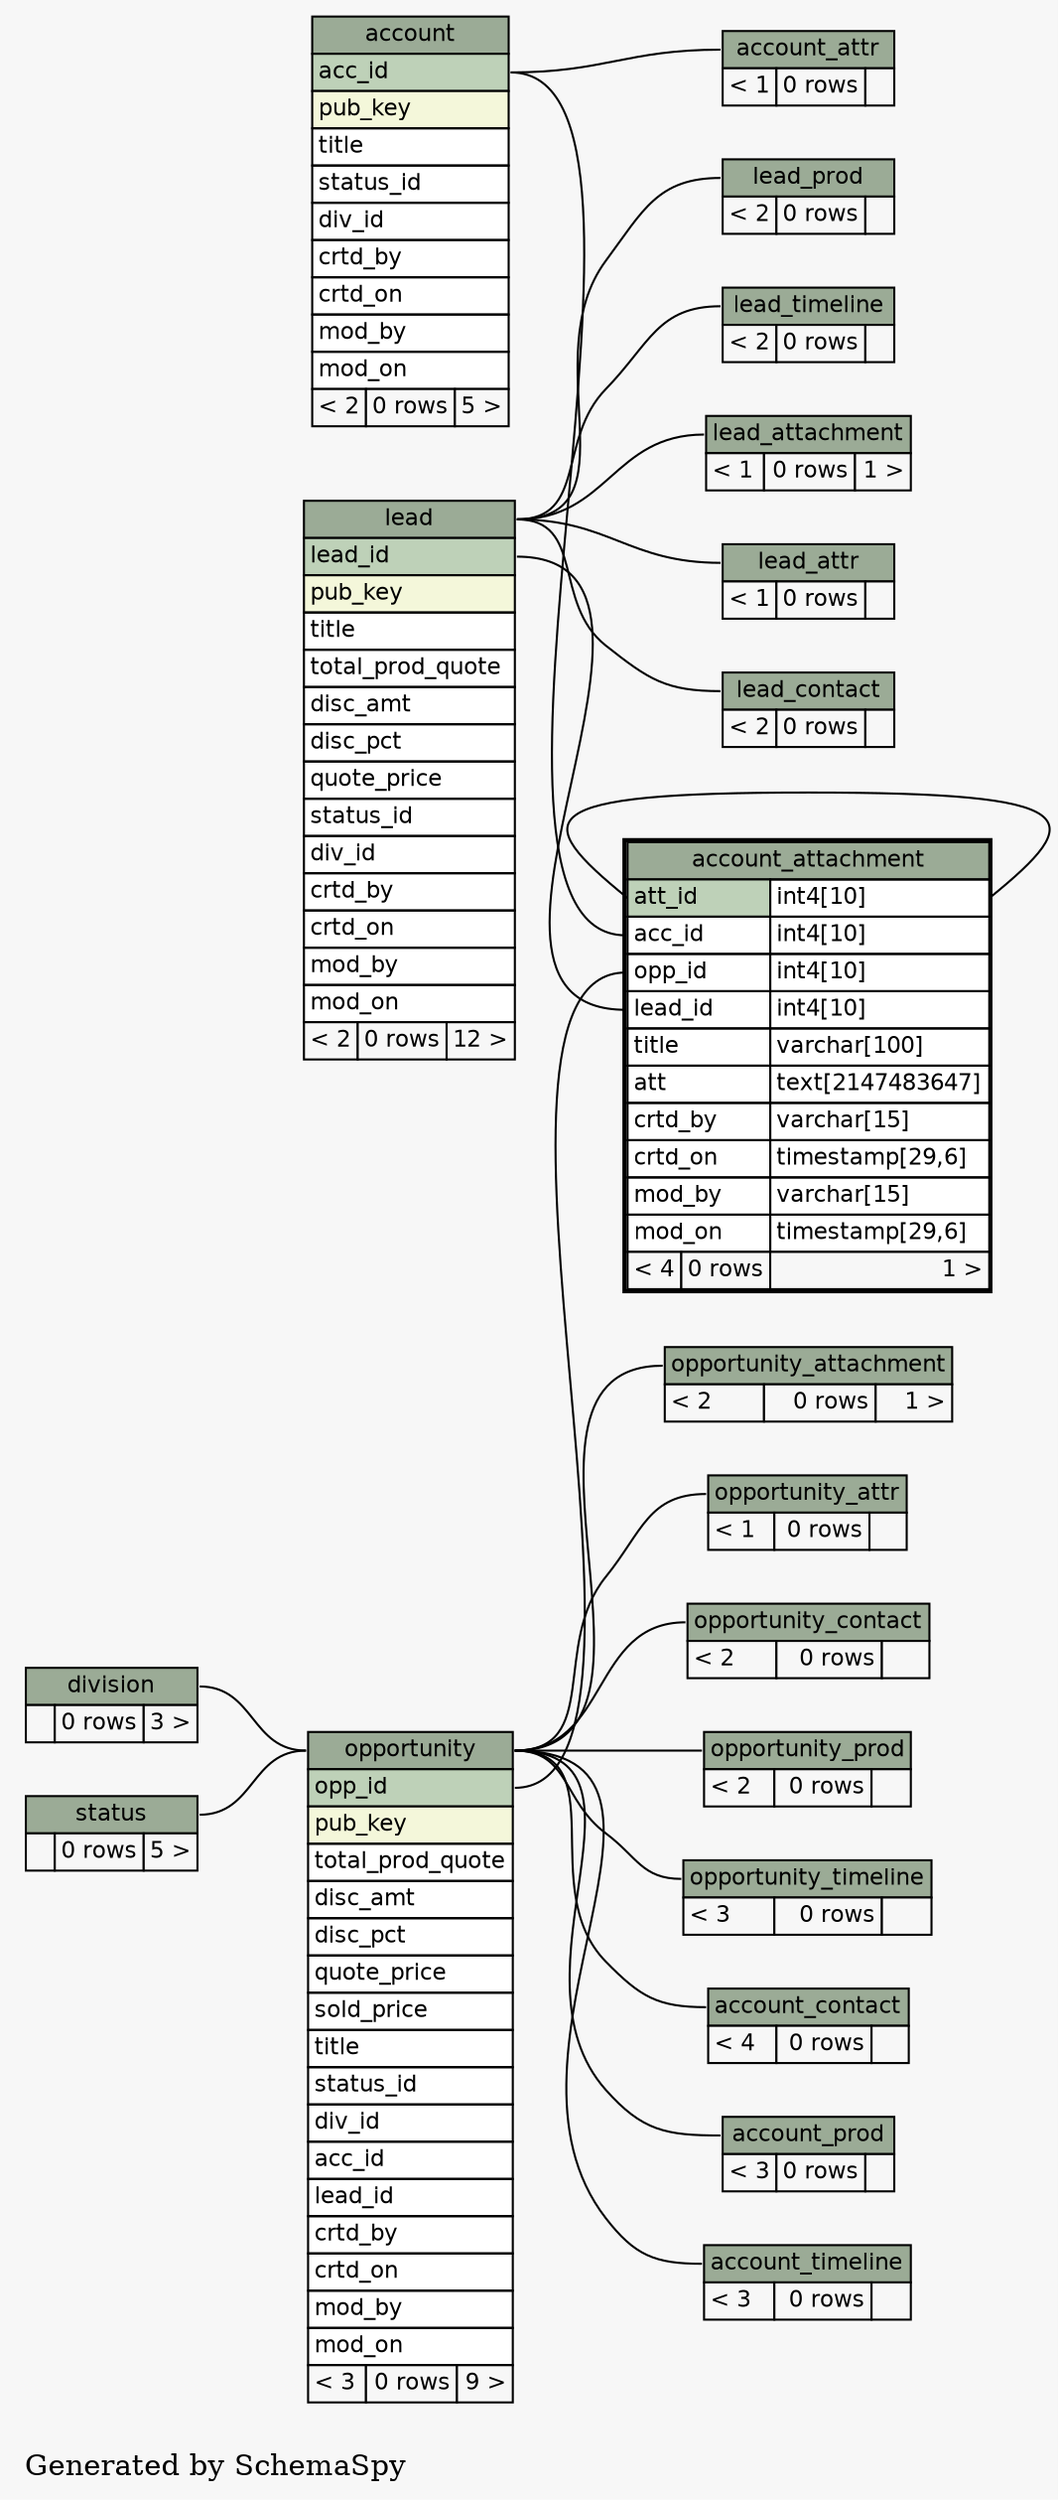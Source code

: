 // dot 2.38.0 on Windows 7 6.1
digraph "twoDegreesRelationshipsGraph" {
  graph [
    rankdir="RL"
    bgcolor="#f7f7f7"
    label="\nGenerated by SchemaSpy"
    labeljust="l"
  ];
  node [
    fontname="Helvetica"
    fontsize="11"
    shape="plaintext"
  ];
  edge [
    arrowsize="0.8"
  ];
  "account_attachment":"acc_id":w -> "account":"acc_id":e [arrowtail=crowtee arrowhead=none];
  "account_attachment":"att_id":w -> "account_attachment":"att_id.type":e [arrowtail=tee arrowhead=none];
  "account_attachment":"lead_id":w -> "lead":"lead_id":e [arrowtail=crowodot arrowhead=none];
  "account_attachment":"opp_id":w -> "opportunity":"opp_id":e [arrowtail=crowodot arrowhead=none];
  "account_attr":"account_attr.heading":w -> "account":"acc_id":e [arrowtail=tee arrowhead=none];
  "account_contact":"account_contact.heading":w -> "opportunity":"opportunity.heading":e [arrowtail=crowtee arrowhead=none];
  "account_prod":"account_prod.heading":w -> "opportunity":"opportunity.heading":e [arrowtail=crowtee arrowhead=none];
  "account_timeline":"account_timeline.heading":w -> "opportunity":"opportunity.heading":e [arrowtail=crowodot arrowhead=none];
  "lead_attachment":"lead_attachment.heading":w -> "lead":"lead.heading":e [arrowtail=crowtee arrowhead=none];
  "lead_attr":"lead_attr.heading":w -> "lead":"lead.heading":e [arrowtail=tee arrowhead=none];
  "lead_contact":"lead_contact.heading":w -> "lead":"lead.heading":e [arrowtail=crowtee arrowhead=none];
  "lead_prod":"lead_prod.heading":w -> "lead":"lead.heading":e [arrowtail=crowtee arrowhead=none];
  "lead_timeline":"lead_timeline.heading":w -> "lead":"lead.heading":e [arrowtail=crowtee arrowhead=none];
  "opportunity":"opportunity.heading":w -> "division":"division.heading":e [arrowtail=crowtee arrowhead=none];
  "opportunity":"opportunity.heading":w -> "status":"status.heading":e [arrowtail=crowtee arrowhead=none];
  "opportunity_attachment":"opportunity_attachment.heading":w -> "opportunity":"opportunity.heading":e [arrowtail=crowtee arrowhead=none];
  "opportunity_attr":"opportunity_attr.heading":w -> "opportunity":"opportunity.heading":e [arrowtail=tee arrowhead=none];
  "opportunity_contact":"opportunity_contact.heading":w -> "opportunity":"opportunity.heading":e [arrowtail=crowtee arrowhead=none];
  "opportunity_prod":"opportunity_prod.heading":w -> "opportunity":"opportunity.heading":e [arrowtail=crowtee arrowhead=none];
  "opportunity_timeline":"opportunity_timeline.heading":w -> "opportunity":"opportunity.heading":e [arrowtail=crowtee arrowhead=none];
  "account" [
    label=<
    <TABLE BORDER="0" CELLBORDER="1" CELLSPACING="0" BGCOLOR="#ffffff">
      <TR><TD PORT="account.heading" COLSPAN="3" BGCOLOR="#9bab96" ALIGN="CENTER">account</TD></TR>
      <TR><TD PORT="acc_id" COLSPAN="3" BGCOLOR="#bed1b8" ALIGN="LEFT">acc_id</TD></TR>
      <TR><TD PORT="pub_key" COLSPAN="3" BGCOLOR="#f4f7da" ALIGN="LEFT">pub_key</TD></TR>
      <TR><TD PORT="title" COLSPAN="3" ALIGN="LEFT">title</TD></TR>
      <TR><TD PORT="status_id" COLSPAN="3" ALIGN="LEFT">status_id</TD></TR>
      <TR><TD PORT="div_id" COLSPAN="3" ALIGN="LEFT">div_id</TD></TR>
      <TR><TD PORT="crtd_by" COLSPAN="3" ALIGN="LEFT">crtd_by</TD></TR>
      <TR><TD PORT="crtd_on" COLSPAN="3" ALIGN="LEFT">crtd_on</TD></TR>
      <TR><TD PORT="mod_by" COLSPAN="3" ALIGN="LEFT">mod_by</TD></TR>
      <TR><TD PORT="mod_on" COLSPAN="3" ALIGN="LEFT">mod_on</TD></TR>
      <TR><TD ALIGN="LEFT" BGCOLOR="#f7f7f7">&lt; 2</TD><TD ALIGN="RIGHT" BGCOLOR="#f7f7f7">0 rows</TD><TD ALIGN="RIGHT" BGCOLOR="#f7f7f7">5 &gt;</TD></TR>
    </TABLE>>
    URL="account.html#graph"
    tooltip="account"
  ];
  "account_attachment" [
    label=<
    <TABLE BORDER="2" CELLBORDER="1" CELLSPACING="0" BGCOLOR="#ffffff">
      <TR><TD PORT="account_attachment.heading" COLSPAN="3" BGCOLOR="#9bab96" ALIGN="CENTER">account_attachment</TD></TR>
      <TR><TD PORT="att_id" COLSPAN="2" BGCOLOR="#bed1b8" ALIGN="LEFT">att_id</TD><TD PORT="att_id.type" ALIGN="LEFT">int4[10]</TD></TR>
      <TR><TD PORT="acc_id" COLSPAN="2" ALIGN="LEFT">acc_id</TD><TD PORT="acc_id.type" ALIGN="LEFT">int4[10]</TD></TR>
      <TR><TD PORT="opp_id" COLSPAN="2" ALIGN="LEFT">opp_id</TD><TD PORT="opp_id.type" ALIGN="LEFT">int4[10]</TD></TR>
      <TR><TD PORT="lead_id" COLSPAN="2" ALIGN="LEFT">lead_id</TD><TD PORT="lead_id.type" ALIGN="LEFT">int4[10]</TD></TR>
      <TR><TD PORT="title" COLSPAN="2" ALIGN="LEFT">title</TD><TD PORT="title.type" ALIGN="LEFT">varchar[100]</TD></TR>
      <TR><TD PORT="att" COLSPAN="2" ALIGN="LEFT">att</TD><TD PORT="att.type" ALIGN="LEFT">text[2147483647]</TD></TR>
      <TR><TD PORT="crtd_by" COLSPAN="2" ALIGN="LEFT">crtd_by</TD><TD PORT="crtd_by.type" ALIGN="LEFT">varchar[15]</TD></TR>
      <TR><TD PORT="crtd_on" COLSPAN="2" ALIGN="LEFT">crtd_on</TD><TD PORT="crtd_on.type" ALIGN="LEFT">timestamp[29,6]</TD></TR>
      <TR><TD PORT="mod_by" COLSPAN="2" ALIGN="LEFT">mod_by</TD><TD PORT="mod_by.type" ALIGN="LEFT">varchar[15]</TD></TR>
      <TR><TD PORT="mod_on" COLSPAN="2" ALIGN="LEFT">mod_on</TD><TD PORT="mod_on.type" ALIGN="LEFT">timestamp[29,6]</TD></TR>
      <TR><TD ALIGN="LEFT" BGCOLOR="#f7f7f7">&lt; 4</TD><TD ALIGN="RIGHT" BGCOLOR="#f7f7f7">0 rows</TD><TD ALIGN="RIGHT" BGCOLOR="#f7f7f7">1 &gt;</TD></TR>
    </TABLE>>
    URL="account_attachment.html#"
    tooltip="account_attachment"
  ];
  "account_attr" [
    label=<
    <TABLE BORDER="0" CELLBORDER="1" CELLSPACING="0" BGCOLOR="#ffffff">
      <TR><TD PORT="account_attr.heading" COLSPAN="3" BGCOLOR="#9bab96" ALIGN="CENTER">account_attr</TD></TR>
      <TR><TD ALIGN="LEFT" BGCOLOR="#f7f7f7">&lt; 1</TD><TD ALIGN="RIGHT" BGCOLOR="#f7f7f7">0 rows</TD><TD ALIGN="RIGHT" BGCOLOR="#f7f7f7">  </TD></TR>
    </TABLE>>
    URL="account_attr.html#graph"
    tooltip="account_attr"
  ];
  "account_contact" [
    label=<
    <TABLE BORDER="0" CELLBORDER="1" CELLSPACING="0" BGCOLOR="#ffffff">
      <TR><TD PORT="account_contact.heading" COLSPAN="3" BGCOLOR="#9bab96" ALIGN="CENTER">account_contact</TD></TR>
      <TR><TD ALIGN="LEFT" BGCOLOR="#f7f7f7">&lt; 4</TD><TD ALIGN="RIGHT" BGCOLOR="#f7f7f7">0 rows</TD><TD ALIGN="RIGHT" BGCOLOR="#f7f7f7">  </TD></TR>
    </TABLE>>
    URL="account_contact.html#graph"
    tooltip="account_contact"
  ];
  "account_prod" [
    label=<
    <TABLE BORDER="0" CELLBORDER="1" CELLSPACING="0" BGCOLOR="#ffffff">
      <TR><TD PORT="account_prod.heading" COLSPAN="3" BGCOLOR="#9bab96" ALIGN="CENTER">account_prod</TD></TR>
      <TR><TD ALIGN="LEFT" BGCOLOR="#f7f7f7">&lt; 3</TD><TD ALIGN="RIGHT" BGCOLOR="#f7f7f7">0 rows</TD><TD ALIGN="RIGHT" BGCOLOR="#f7f7f7">  </TD></TR>
    </TABLE>>
    URL="account_prod.html#graph"
    tooltip="account_prod"
  ];
  "account_timeline" [
    label=<
    <TABLE BORDER="0" CELLBORDER="1" CELLSPACING="0" BGCOLOR="#ffffff">
      <TR><TD PORT="account_timeline.heading" COLSPAN="3" BGCOLOR="#9bab96" ALIGN="CENTER">account_timeline</TD></TR>
      <TR><TD ALIGN="LEFT" BGCOLOR="#f7f7f7">&lt; 3</TD><TD ALIGN="RIGHT" BGCOLOR="#f7f7f7">0 rows</TD><TD ALIGN="RIGHT" BGCOLOR="#f7f7f7">  </TD></TR>
    </TABLE>>
    URL="account_timeline.html#graph"
    tooltip="account_timeline"
  ];
  "division" [
    label=<
    <TABLE BORDER="0" CELLBORDER="1" CELLSPACING="0" BGCOLOR="#ffffff">
      <TR><TD PORT="division.heading" COLSPAN="3" BGCOLOR="#9bab96" ALIGN="CENTER">division</TD></TR>
      <TR><TD ALIGN="LEFT" BGCOLOR="#f7f7f7">  </TD><TD ALIGN="RIGHT" BGCOLOR="#f7f7f7">0 rows</TD><TD ALIGN="RIGHT" BGCOLOR="#f7f7f7">3 &gt;</TD></TR>
    </TABLE>>
    URL="division.html#graph"
    tooltip="division"
  ];
  "lead" [
    label=<
    <TABLE BORDER="0" CELLBORDER="1" CELLSPACING="0" BGCOLOR="#ffffff">
      <TR><TD PORT="lead.heading" COLSPAN="3" BGCOLOR="#9bab96" ALIGN="CENTER">lead</TD></TR>
      <TR><TD PORT="lead_id" COLSPAN="3" BGCOLOR="#bed1b8" ALIGN="LEFT">lead_id</TD></TR>
      <TR><TD PORT="pub_key" COLSPAN="3" BGCOLOR="#f4f7da" ALIGN="LEFT">pub_key</TD></TR>
      <TR><TD PORT="title" COLSPAN="3" ALIGN="LEFT">title</TD></TR>
      <TR><TD PORT="total_prod_quote" COLSPAN="3" ALIGN="LEFT">total_prod_quote</TD></TR>
      <TR><TD PORT="disc_amt" COLSPAN="3" ALIGN="LEFT">disc_amt</TD></TR>
      <TR><TD PORT="disc_pct" COLSPAN="3" ALIGN="LEFT">disc_pct</TD></TR>
      <TR><TD PORT="quote_price" COLSPAN="3" ALIGN="LEFT">quote_price</TD></TR>
      <TR><TD PORT="status_id" COLSPAN="3" ALIGN="LEFT">status_id</TD></TR>
      <TR><TD PORT="div_id" COLSPAN="3" ALIGN="LEFT">div_id</TD></TR>
      <TR><TD PORT="crtd_by" COLSPAN="3" ALIGN="LEFT">crtd_by</TD></TR>
      <TR><TD PORT="crtd_on" COLSPAN="3" ALIGN="LEFT">crtd_on</TD></TR>
      <TR><TD PORT="mod_by" COLSPAN="3" ALIGN="LEFT">mod_by</TD></TR>
      <TR><TD PORT="mod_on" COLSPAN="3" ALIGN="LEFT">mod_on</TD></TR>
      <TR><TD ALIGN="LEFT" BGCOLOR="#f7f7f7">&lt; 2</TD><TD ALIGN="RIGHT" BGCOLOR="#f7f7f7">0 rows</TD><TD ALIGN="RIGHT" BGCOLOR="#f7f7f7">12 &gt;</TD></TR>
    </TABLE>>
    URL="lead.html#graph"
    tooltip="lead"
  ];
  "lead_attachment" [
    label=<
    <TABLE BORDER="0" CELLBORDER="1" CELLSPACING="0" BGCOLOR="#ffffff">
      <TR><TD PORT="lead_attachment.heading" COLSPAN="3" BGCOLOR="#9bab96" ALIGN="CENTER">lead_attachment</TD></TR>
      <TR><TD ALIGN="LEFT" BGCOLOR="#f7f7f7">&lt; 1</TD><TD ALIGN="RIGHT" BGCOLOR="#f7f7f7">0 rows</TD><TD ALIGN="RIGHT" BGCOLOR="#f7f7f7">1 &gt;</TD></TR>
    </TABLE>>
    URL="lead_attachment.html#graph"
    tooltip="lead_attachment"
  ];
  "lead_attr" [
    label=<
    <TABLE BORDER="0" CELLBORDER="1" CELLSPACING="0" BGCOLOR="#ffffff">
      <TR><TD PORT="lead_attr.heading" COLSPAN="3" BGCOLOR="#9bab96" ALIGN="CENTER">lead_attr</TD></TR>
      <TR><TD ALIGN="LEFT" BGCOLOR="#f7f7f7">&lt; 1</TD><TD ALIGN="RIGHT" BGCOLOR="#f7f7f7">0 rows</TD><TD ALIGN="RIGHT" BGCOLOR="#f7f7f7">  </TD></TR>
    </TABLE>>
    URL="lead_attr.html#graph"
    tooltip="lead_attr"
  ];
  "lead_contact" [
    label=<
    <TABLE BORDER="0" CELLBORDER="1" CELLSPACING="0" BGCOLOR="#ffffff">
      <TR><TD PORT="lead_contact.heading" COLSPAN="3" BGCOLOR="#9bab96" ALIGN="CENTER">lead_contact</TD></TR>
      <TR><TD ALIGN="LEFT" BGCOLOR="#f7f7f7">&lt; 2</TD><TD ALIGN="RIGHT" BGCOLOR="#f7f7f7">0 rows</TD><TD ALIGN="RIGHT" BGCOLOR="#f7f7f7">  </TD></TR>
    </TABLE>>
    URL="lead_contact.html#graph"
    tooltip="lead_contact"
  ];
  "lead_prod" [
    label=<
    <TABLE BORDER="0" CELLBORDER="1" CELLSPACING="0" BGCOLOR="#ffffff">
      <TR><TD PORT="lead_prod.heading" COLSPAN="3" BGCOLOR="#9bab96" ALIGN="CENTER">lead_prod</TD></TR>
      <TR><TD ALIGN="LEFT" BGCOLOR="#f7f7f7">&lt; 2</TD><TD ALIGN="RIGHT" BGCOLOR="#f7f7f7">0 rows</TD><TD ALIGN="RIGHT" BGCOLOR="#f7f7f7">  </TD></TR>
    </TABLE>>
    URL="lead_prod.html#graph"
    tooltip="lead_prod"
  ];
  "lead_timeline" [
    label=<
    <TABLE BORDER="0" CELLBORDER="1" CELLSPACING="0" BGCOLOR="#ffffff">
      <TR><TD PORT="lead_timeline.heading" COLSPAN="3" BGCOLOR="#9bab96" ALIGN="CENTER">lead_timeline</TD></TR>
      <TR><TD ALIGN="LEFT" BGCOLOR="#f7f7f7">&lt; 2</TD><TD ALIGN="RIGHT" BGCOLOR="#f7f7f7">0 rows</TD><TD ALIGN="RIGHT" BGCOLOR="#f7f7f7">  </TD></TR>
    </TABLE>>
    URL="lead_timeline.html#graph"
    tooltip="lead_timeline"
  ];
  "opportunity" [
    label=<
    <TABLE BORDER="0" CELLBORDER="1" CELLSPACING="0" BGCOLOR="#ffffff">
      <TR><TD PORT="opportunity.heading" COLSPAN="3" BGCOLOR="#9bab96" ALIGN="CENTER">opportunity</TD></TR>
      <TR><TD PORT="opp_id" COLSPAN="3" BGCOLOR="#bed1b8" ALIGN="LEFT">opp_id</TD></TR>
      <TR><TD PORT="pub_key" COLSPAN="3" BGCOLOR="#f4f7da" ALIGN="LEFT">pub_key</TD></TR>
      <TR><TD PORT="total_prod_quote" COLSPAN="3" ALIGN="LEFT">total_prod_quote</TD></TR>
      <TR><TD PORT="disc_amt" COLSPAN="3" ALIGN="LEFT">disc_amt</TD></TR>
      <TR><TD PORT="disc_pct" COLSPAN="3" ALIGN="LEFT">disc_pct</TD></TR>
      <TR><TD PORT="quote_price" COLSPAN="3" ALIGN="LEFT">quote_price</TD></TR>
      <TR><TD PORT="sold_price" COLSPAN="3" ALIGN="LEFT">sold_price</TD></TR>
      <TR><TD PORT="title" COLSPAN="3" ALIGN="LEFT">title</TD></TR>
      <TR><TD PORT="status_id" COLSPAN="3" ALIGN="LEFT">status_id</TD></TR>
      <TR><TD PORT="div_id" COLSPAN="3" ALIGN="LEFT">div_id</TD></TR>
      <TR><TD PORT="acc_id" COLSPAN="3" ALIGN="LEFT">acc_id</TD></TR>
      <TR><TD PORT="lead_id" COLSPAN="3" ALIGN="LEFT">lead_id</TD></TR>
      <TR><TD PORT="crtd_by" COLSPAN="3" ALIGN="LEFT">crtd_by</TD></TR>
      <TR><TD PORT="crtd_on" COLSPAN="3" ALIGN="LEFT">crtd_on</TD></TR>
      <TR><TD PORT="mod_by" COLSPAN="3" ALIGN="LEFT">mod_by</TD></TR>
      <TR><TD PORT="mod_on" COLSPAN="3" ALIGN="LEFT">mod_on</TD></TR>
      <TR><TD ALIGN="LEFT" BGCOLOR="#f7f7f7">&lt; 3</TD><TD ALIGN="RIGHT" BGCOLOR="#f7f7f7">0 rows</TD><TD ALIGN="RIGHT" BGCOLOR="#f7f7f7">9 &gt;</TD></TR>
    </TABLE>>
    URL="opportunity.html#graph"
    tooltip="opportunity"
  ];
  "opportunity_attachment" [
    label=<
    <TABLE BORDER="0" CELLBORDER="1" CELLSPACING="0" BGCOLOR="#ffffff">
      <TR><TD PORT="opportunity_attachment.heading" COLSPAN="3" BGCOLOR="#9bab96" ALIGN="CENTER">opportunity_attachment</TD></TR>
      <TR><TD ALIGN="LEFT" BGCOLOR="#f7f7f7">&lt; 2</TD><TD ALIGN="RIGHT" BGCOLOR="#f7f7f7">0 rows</TD><TD ALIGN="RIGHT" BGCOLOR="#f7f7f7">1 &gt;</TD></TR>
    </TABLE>>
    URL="opportunity_attachment.html#graph"
    tooltip="opportunity_attachment"
  ];
  "opportunity_attr" [
    label=<
    <TABLE BORDER="0" CELLBORDER="1" CELLSPACING="0" BGCOLOR="#ffffff">
      <TR><TD PORT="opportunity_attr.heading" COLSPAN="3" BGCOLOR="#9bab96" ALIGN="CENTER">opportunity_attr</TD></TR>
      <TR><TD ALIGN="LEFT" BGCOLOR="#f7f7f7">&lt; 1</TD><TD ALIGN="RIGHT" BGCOLOR="#f7f7f7">0 rows</TD><TD ALIGN="RIGHT" BGCOLOR="#f7f7f7">  </TD></TR>
    </TABLE>>
    URL="opportunity_attr.html#graph"
    tooltip="opportunity_attr"
  ];
  "opportunity_contact" [
    label=<
    <TABLE BORDER="0" CELLBORDER="1" CELLSPACING="0" BGCOLOR="#ffffff">
      <TR><TD PORT="opportunity_contact.heading" COLSPAN="3" BGCOLOR="#9bab96" ALIGN="CENTER">opportunity_contact</TD></TR>
      <TR><TD ALIGN="LEFT" BGCOLOR="#f7f7f7">&lt; 2</TD><TD ALIGN="RIGHT" BGCOLOR="#f7f7f7">0 rows</TD><TD ALIGN="RIGHT" BGCOLOR="#f7f7f7">  </TD></TR>
    </TABLE>>
    URL="opportunity_contact.html#graph"
    tooltip="opportunity_contact"
  ];
  "opportunity_prod" [
    label=<
    <TABLE BORDER="0" CELLBORDER="1" CELLSPACING="0" BGCOLOR="#ffffff">
      <TR><TD PORT="opportunity_prod.heading" COLSPAN="3" BGCOLOR="#9bab96" ALIGN="CENTER">opportunity_prod</TD></TR>
      <TR><TD ALIGN="LEFT" BGCOLOR="#f7f7f7">&lt; 2</TD><TD ALIGN="RIGHT" BGCOLOR="#f7f7f7">0 rows</TD><TD ALIGN="RIGHT" BGCOLOR="#f7f7f7">  </TD></TR>
    </TABLE>>
    URL="opportunity_prod.html#graph"
    tooltip="opportunity_prod"
  ];
  "opportunity_timeline" [
    label=<
    <TABLE BORDER="0" CELLBORDER="1" CELLSPACING="0" BGCOLOR="#ffffff">
      <TR><TD PORT="opportunity_timeline.heading" COLSPAN="3" BGCOLOR="#9bab96" ALIGN="CENTER">opportunity_timeline</TD></TR>
      <TR><TD ALIGN="LEFT" BGCOLOR="#f7f7f7">&lt; 3</TD><TD ALIGN="RIGHT" BGCOLOR="#f7f7f7">0 rows</TD><TD ALIGN="RIGHT" BGCOLOR="#f7f7f7">  </TD></TR>
    </TABLE>>
    URL="opportunity_timeline.html#graph"
    tooltip="opportunity_timeline"
  ];
  "status" [
    label=<
    <TABLE BORDER="0" CELLBORDER="1" CELLSPACING="0" BGCOLOR="#ffffff">
      <TR><TD PORT="status.heading" COLSPAN="3" BGCOLOR="#9bab96" ALIGN="CENTER">status</TD></TR>
      <TR><TD ALIGN="LEFT" BGCOLOR="#f7f7f7">  </TD><TD ALIGN="RIGHT" BGCOLOR="#f7f7f7">0 rows</TD><TD ALIGN="RIGHT" BGCOLOR="#f7f7f7">5 &gt;</TD></TR>
    </TABLE>>
    URL="status.html#graph"
    tooltip="status"
  ];
}
